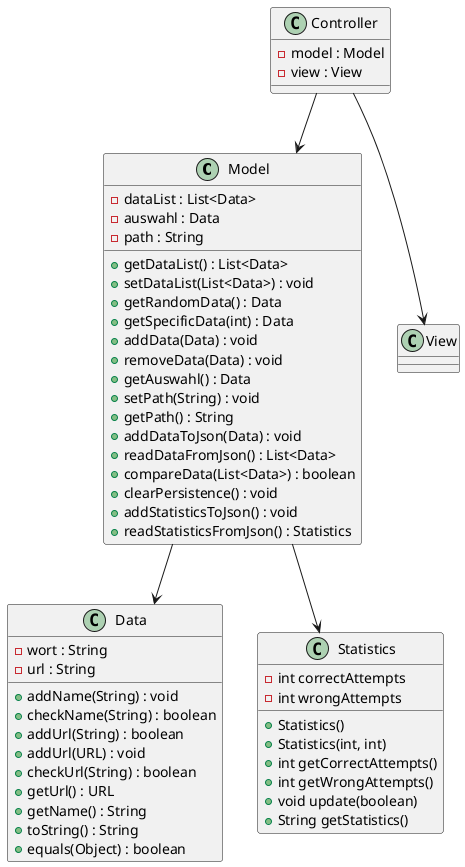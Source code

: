 @startuml
'title: Worttrainer Reloaded - kbauer'

class Model {
  -dataList : List<Data>
  -auswahl : Data
  -path : String
  +getDataList() : List<Data>
  +setDataList(List<Data>) : void
  +getRandomData() : Data
  +getSpecificData(int) : Data
  +addData(Data) : void
  +removeData(Data) : void
  +getAuswahl() : Data
  +setPath(String) : void
  +getPath() : String
  +addDataToJson(Data) : void
  +readDataFromJson() : List<Data>
  +compareData(List<Data>) : boolean
  +clearPersistence() : void
  +addStatisticsToJson() : void
  +readStatisticsFromJson() : Statistics
}

class Data {
  -wort : String
  -url : String
  +addName(String) : void
  +checkName(String) : boolean
  +addUrl(String) : boolean
  +addUrl(URL) : void
  +checkUrl(String) : boolean
  +getUrl() : URL
  +getName() : String
  +toString() : String
  +equals(Object) : boolean
}

class Statistics {
  - int correctAttempts
  - int wrongAttempts
  + Statistics()
  + Statistics(int, int)
  + int getCorrectAttempts()
  + int getWrongAttempts()
  + void update(boolean)
  + String getStatistics()
}

class View {
}

class Controller {
  -model : Model
  -view : View
}

Controller --> Model
Controller --> View
Model --> Data
Model --> Statistics

@enduml
